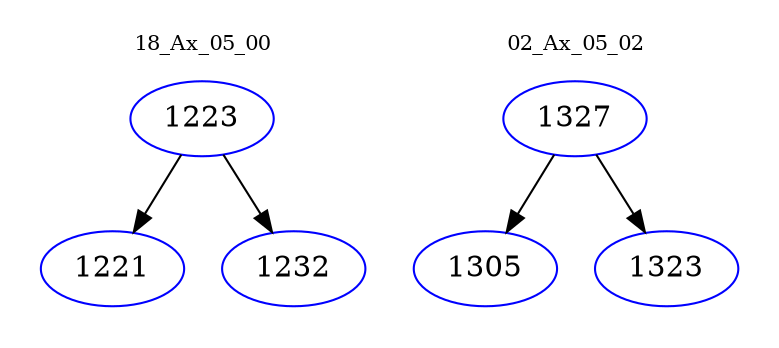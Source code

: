 digraph{
subgraph cluster_0 {
color = white
label = "18_Ax_05_00";
fontsize=10;
T0_1223 [label="1223", color="blue"]
T0_1223 -> T0_1221 [color="black"]
T0_1221 [label="1221", color="blue"]
T0_1223 -> T0_1232 [color="black"]
T0_1232 [label="1232", color="blue"]
}
subgraph cluster_1 {
color = white
label = "02_Ax_05_02";
fontsize=10;
T1_1327 [label="1327", color="blue"]
T1_1327 -> T1_1305 [color="black"]
T1_1305 [label="1305", color="blue"]
T1_1327 -> T1_1323 [color="black"]
T1_1323 [label="1323", color="blue"]
}
}
